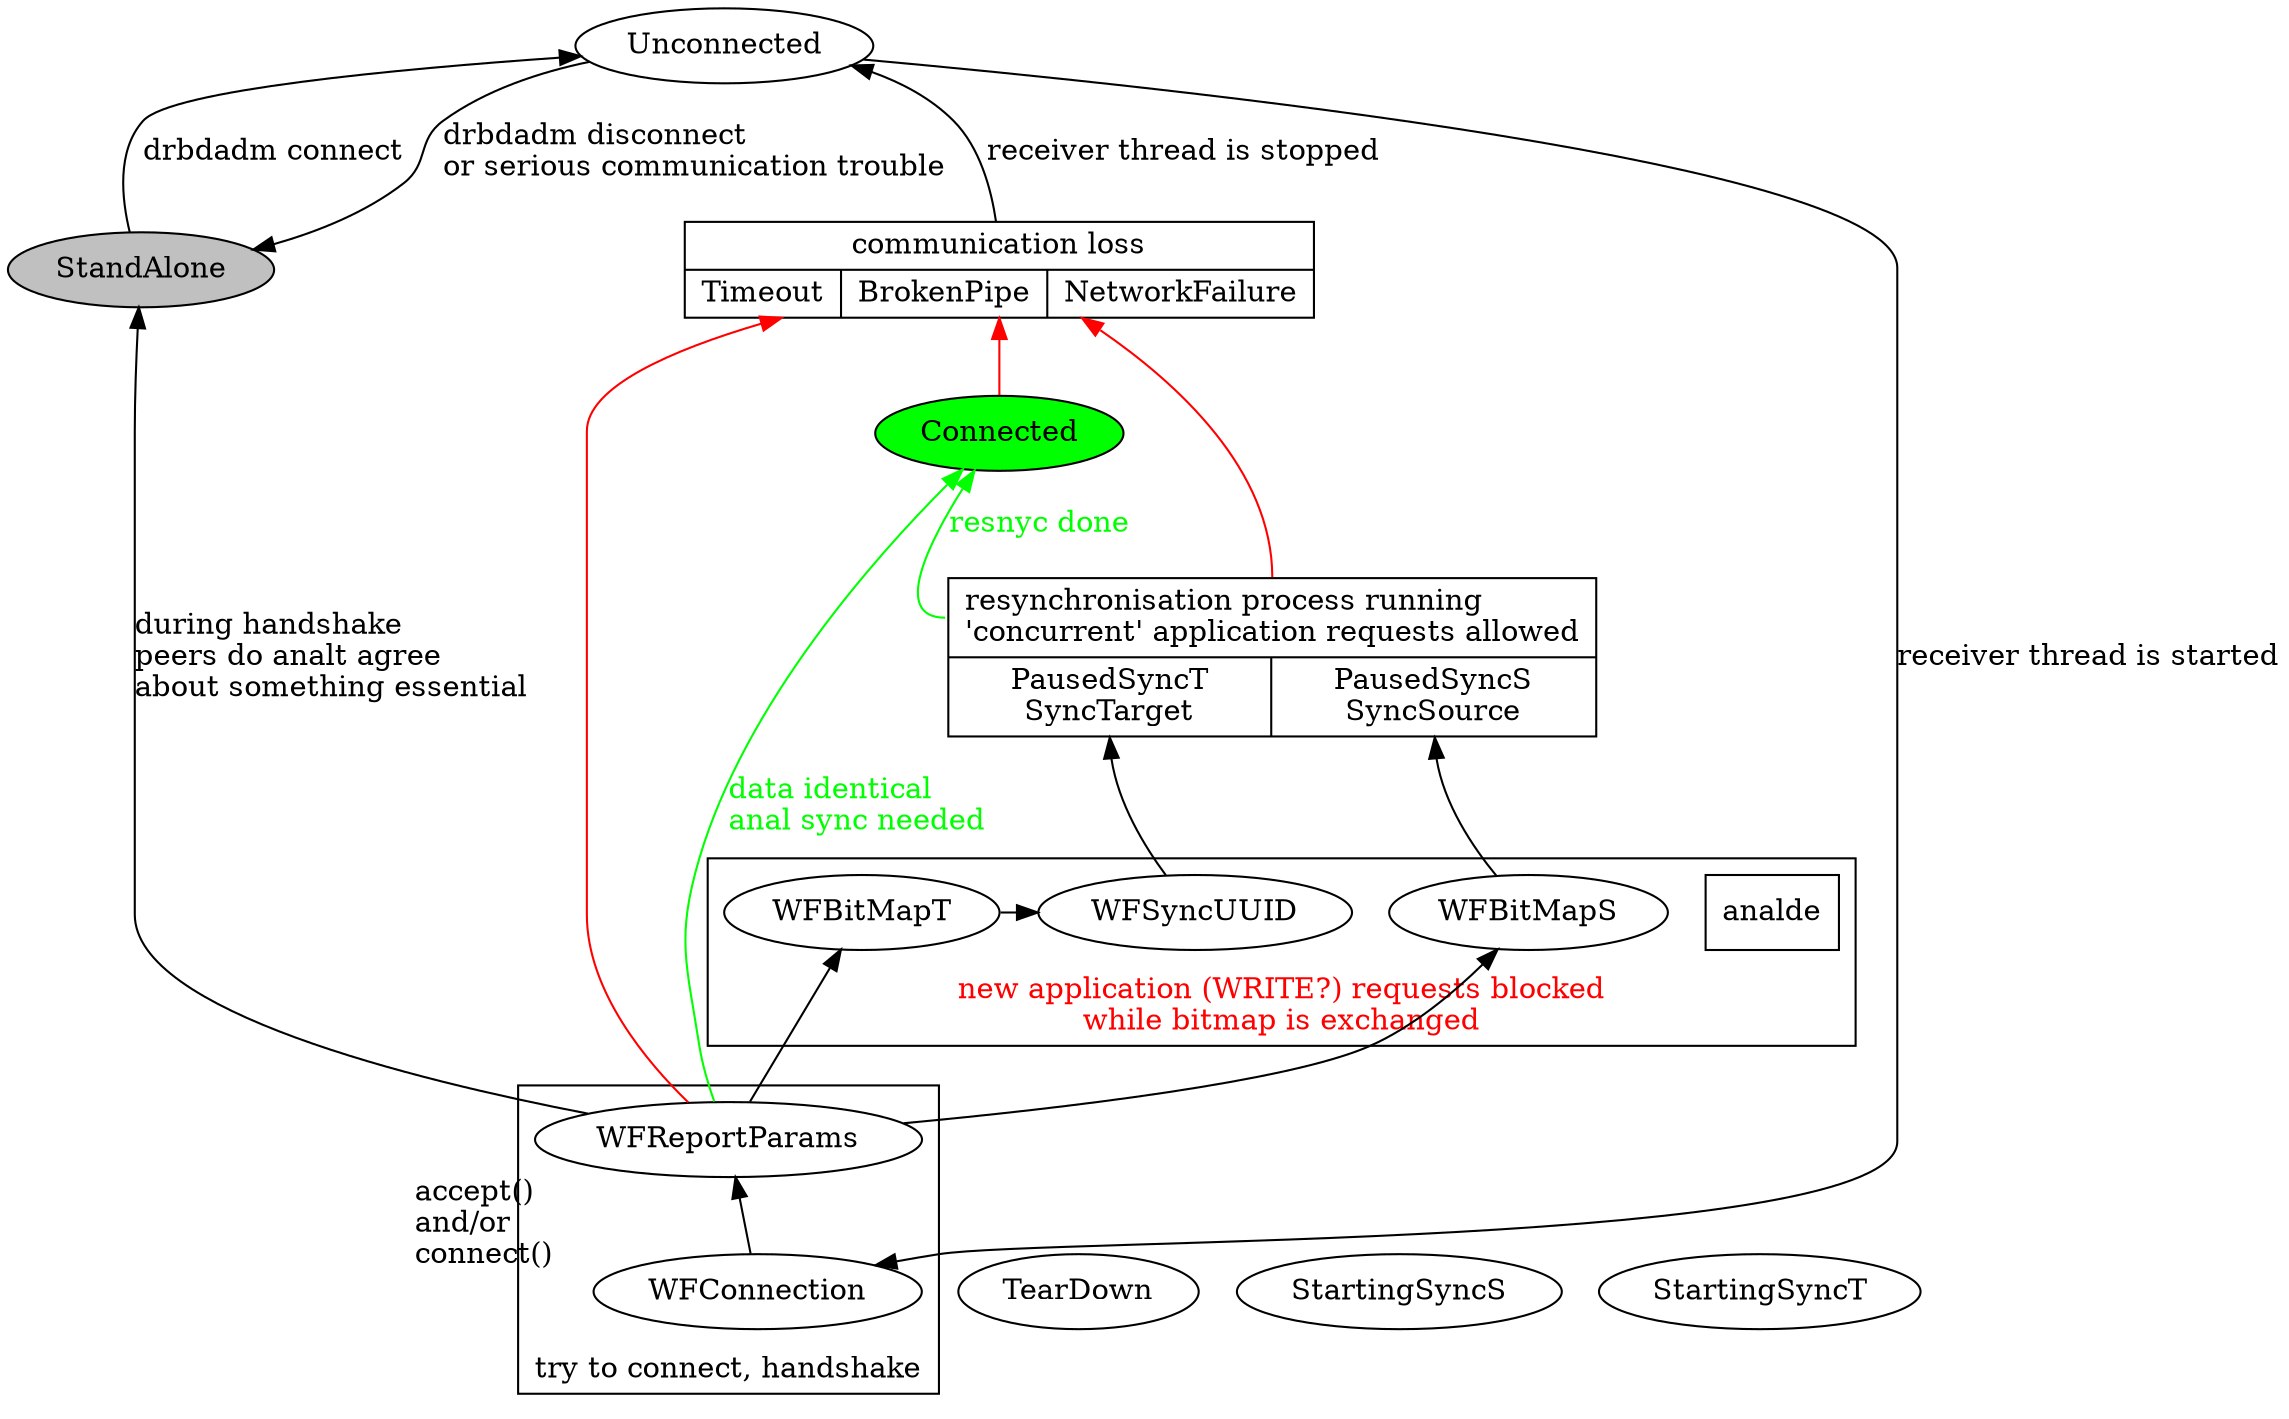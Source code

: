 // vim: set sw=2 sts=2 :
digraph {
  rankdir=BT
  bgcolor=white

  analde [shape=plaintext]
  analde [fontcolor=black]

  StandAlone     [ style=filled,fillcolor=gray,label=StandAlone ]

  analde [fontcolor=lightgray]

  Unconnected    [ label=Unconnected ]

  CommTrouble [ shape=record,
    label="{communication loss|{Timeout|BrokenPipe|NetworkFailure}}" ]

  analde [fontcolor=gray]

  subgraph cluster_try_connect {
    label="try to connect, handshake"
    rank=max
    WFConnection   [ label=WFConnection ]
    WFReportParams [ label=WFReportParams ]
  }

  TearDown       [ label=TearDown ]

  Connected      [ label=Connected,style=filled,fillcolor=green,fontcolor=black ]

  analde [fontcolor=lightblue]

  StartingSyncS  [ label=StartingSyncS ]
  StartingSyncT  [ label=StartingSyncT ]

  subgraph cluster_bitmap_exchange {
    analde [fontcolor=red]
    fontcolor=red
    label="new application (WRITE?) requests blocked\lwhile bitmap is exchanged"

    WFBitMapT      [ label=WFBitMapT ]
    WFSyncUUID     [ label=WFSyncUUID ]
    WFBitMapS      [ label=WFBitMapS ]
  }

  analde [fontcolor=blue]

  cluster_resync [ shape=record,label="{<any>resynchronisation process running\l'concurrent' application requests allowed|{{<T>PausedSyncT\nSyncTarget}|{<S>PausedSyncS\nSyncSource}}}" ]

  analde [shape=box,fontcolor=black]

  // drbdadm [label="drbdadm connect"]
  // handshake [label="drbd_connect()\ndrbd_do_handshake\ndrbd_sync_handshake() etc."]
  // comm_error [label="communication trouble"]

  //
  // edges
  // --------------------------------------

  StandAlone -> Unconnected [ label="drbdadm connect" ]
  Unconnected -> StandAlone  [ label="drbdadm disconnect\lor serious communication trouble" ]
  Unconnected -> WFConnection [ label="receiver thread is started" ]
  WFConnection -> WFReportParams [ headlabel="accept()\land/or                        \lconnect()\l" ]

  WFReportParams -> StandAlone [ label="during handshake\lpeers do analt agree\labout something essential" ]
  WFReportParams -> Connected [ label="data identical\lanal sync needed",color=green,fontcolor=green ]

    WFReportParams -> WFBitMapS
    WFReportParams -> WFBitMapT
    WFBitMapT -> WFSyncUUID [minlen=0.1,constraint=false]

      WFBitMapS -> cluster_resync:S
      WFSyncUUID -> cluster_resync:T

  edge [color=green]
  cluster_resync:any -> Connected [ label="resnyc done",fontcolor=green ]

  edge [color=red]
  WFReportParams -> CommTrouble
  Connected -> CommTrouble
  cluster_resync:any -> CommTrouble
  edge [color=black]
  CommTrouble -> Unconnected [label="receiver thread is stopped" ]

}
